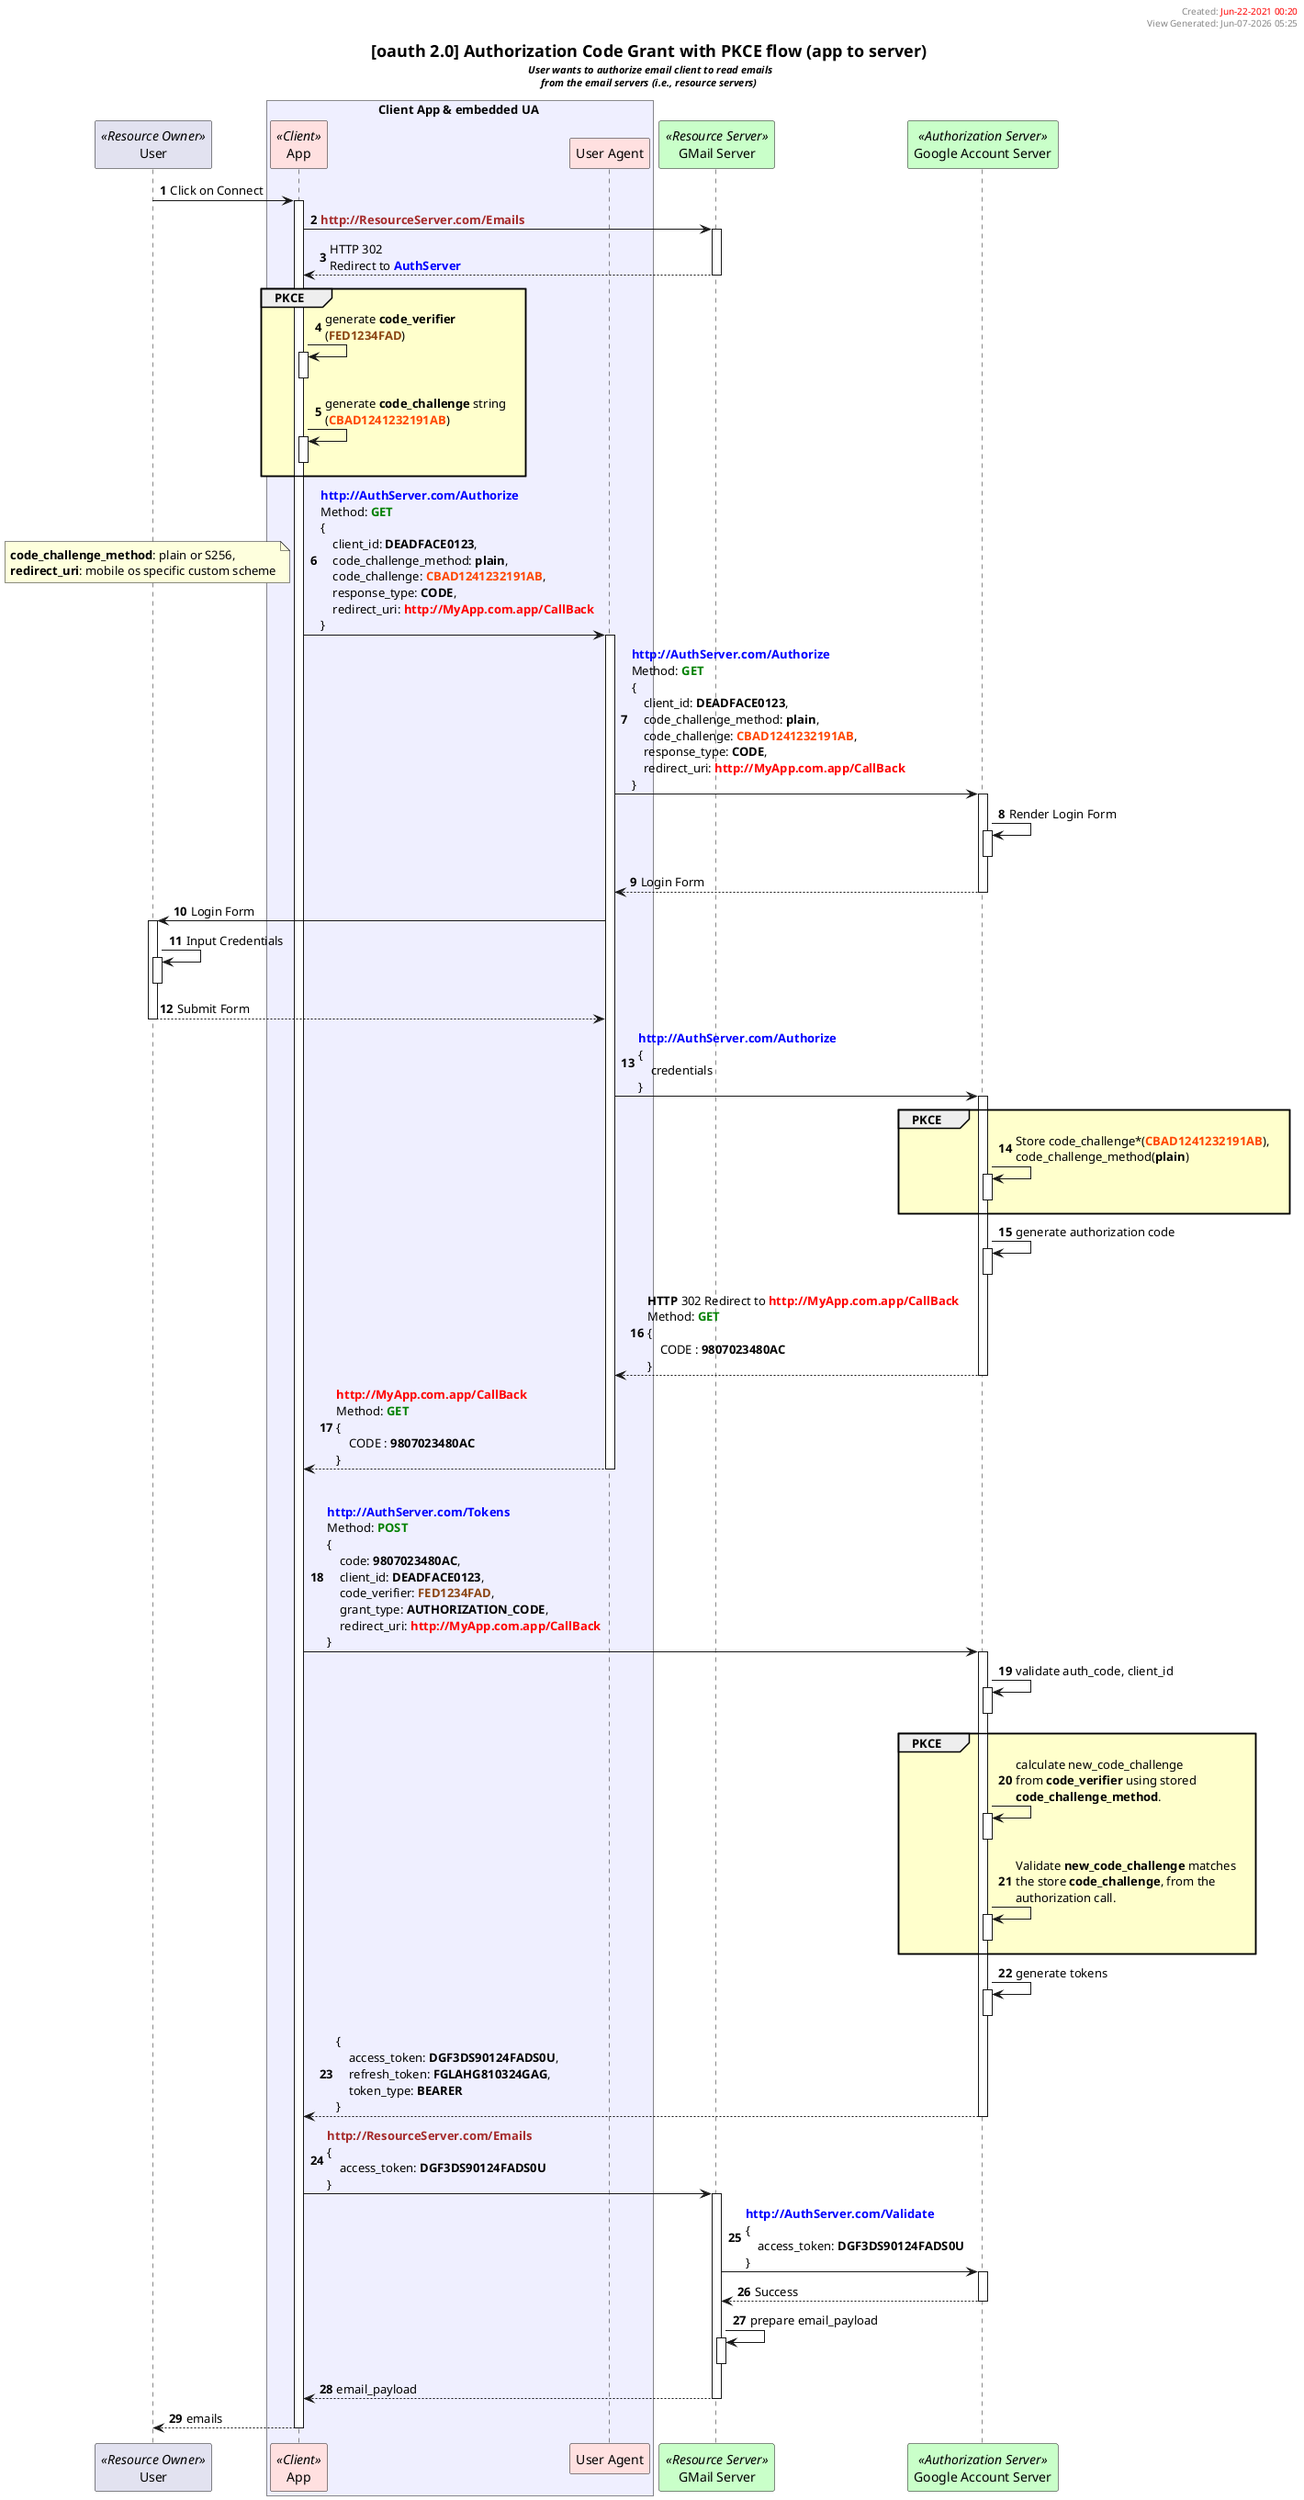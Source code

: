 @startuml oauth2_app_to_server_pkce

header
    Created: <font color=red>Jun-22-2021 00:20</font>
    View Generated: %date("MMM-dd-yyyy HH:mm")
endheader
title
    = [oauth 2.0] Authorization Code Grant with PKCE flow (app to server)
    <size:11><i> User wants to authorize email client to read emails</i></size>
    <size:11><i> from the email servers (i.e., resource servers) </i></size>
end title
autoactivate on 

participant "User" as user <<Resource Owner>>
box Client App & embedded UA #MOTIVATION
    participant "App" as app <<Client>> #IMPLEMENTATION
    participant "User Agent" as ua #IMPLEMENTATION
end box
participant "GMail Server" as resourceServer <<Resource Server>> #TECHNOLOGY
participant "Google Account Server" as authServer <<Authorization Server>> #TECHNOLOGY

autonumber
user -> app : Click on Connect
    app -> resourceServer : <font color=brown>**http://ResourceServer.com/Emails**</font>
    resourceServer --> app : HTTP 302\nRedirect to <font color=blue>**AuthServer**</font>

    group #BUSINESS PKCE
        app -> app : generate **code_verifier**\n(<font color=saddlebrown>**FED1234FAD**</font>)
        deactivate app
        app -> app : generate **code_challenge** string\n(<font color=orangered>**CBAD1241232191AB**</font>)
        deactivate app
    end group
    app -> ua : <font color=blue>**http://AuthServer.com/Authorize**</font>\nMethod: <font color=green>**GET**</font>\n{\n    client_id: **DEADFACE0123**,\n    code_challenge_method: **plain**,\n    code_challenge: <font color=orangered>**CBAD1241232191AB**</font>,\n    response_type: **CODE**,\n    redirect_uri: <font color=red>**http://MyApp.com.app/CallBack**</font>\n}
    note left
    **code_challenge_method**: plain or S256,
    **redirect_uri**: mobile os specific custom scheme
    end note
        ua -> authServer : <font color=blue>**http://AuthServer.com/Authorize**</font>\nMethod: <font color=green>**GET**</font>\n{\n    client_id: **DEADFACE0123**,\n    code_challenge_method: **plain**,\n    code_challenge: <font color=orangered>**CBAD1241232191AB**</font>,\n    response_type: **CODE**,\n    redirect_uri: <font color=red>**http://MyApp.com.app/CallBack**</font>\n}
            authServer -> authServer : Render Login Form
            deactivate authServer
        authServer --> ua : Login Form
    
        ua -> user : Login Form
            user -> user : Input Credentials
            deactivate user
        user --> ua : Submit Form
    
        ua -> authServer : <font color=blue>**http://AuthServer.com/Authorize**</font> \n{\n    credentials \n}
            group #BUSINESS PKCE
                authServer -> authServer : Store code_challenge*(<font color=orangered>**CBAD1241232191AB**</font>),\ncode_challenge_method(**plain**)
                deactivate authServer
            end group
            authServer -> authServer : generate authorization code
            deactivate authServer
        authServer --> ua : **HTTP** 302 Redirect to <font color=red>**http://MyApp.com.app/CallBack**</font>\nMethod: <font color=green>**GET**</font>\n{\n    CODE : **9807023480AC**\n}
    ua --> app : <font color=red>**http://MyApp.com.app/CallBack**</font>\nMethod: <font color=green>**GET**</font>\n{\n    CODE : **9807023480AC**\n}

    |||
    app -> authServer : <font color=blue>**http://AuthServer.com/Tokens**</font>\nMethod: <font color=green>**POST**</font>\n{\n    code: **9807023480AC**,\n    client_id: **DEADFACE0123**,\n    code_verifier: <font color=saddlebrown>**FED1234FAD**</font>,\n    grant_type: **AUTHORIZATION_CODE**,\n    redirect_uri: <font color=red>**http://MyApp.com.app/CallBack**</font>\n}
        authServer -> authServer : validate auth_code, client_id
        deactivate authServer
        group #BUSINESS PKCE
            authServer -> authServer : calculate new_code_challenge\nfrom **code_verifier** using stored\n**code_challenge_method**.
            deactivate authServer
            authServer -> authServer : Validate **new_code_challenge** matches\nthe store **code_challenge**, from the\nauthorization call.
            deactivate authServer
        end group
        authServer -> authServer : generate tokens
        deactivate authServer
    authServer --> app : {\n    access_token: **DGF3DS90124FADS0U**,\n    refresh_token: **FGLAHG810324GAG**,\n    token_type: **BEARER** \n}
    'ua --> app : {\n    access_token: **DGF3DS90124FADS0U**,\n    refresh_token: **FGLAHG810324GAG**,\n    token_type: **BEARER** \n}

    app -> resourceServer : <font color=brown>**http://ResourceServer.com/Emails**</font> \n{\n    access_token: **DGF3DS90124FADS0U**\n}
        resourceServer -> authServer : <font color=blue>**http://AuthServer.com/Validate**</font> \n{\n    access_token: **DGF3DS90124FADS0U** \n}
        authServer --> resourceServer : Success
        resourceServer -> resourceServer : prepare email_payload
        deactivate resourceServer
    resourceServer --> app : email_payload
app --> user : emails

@enduml